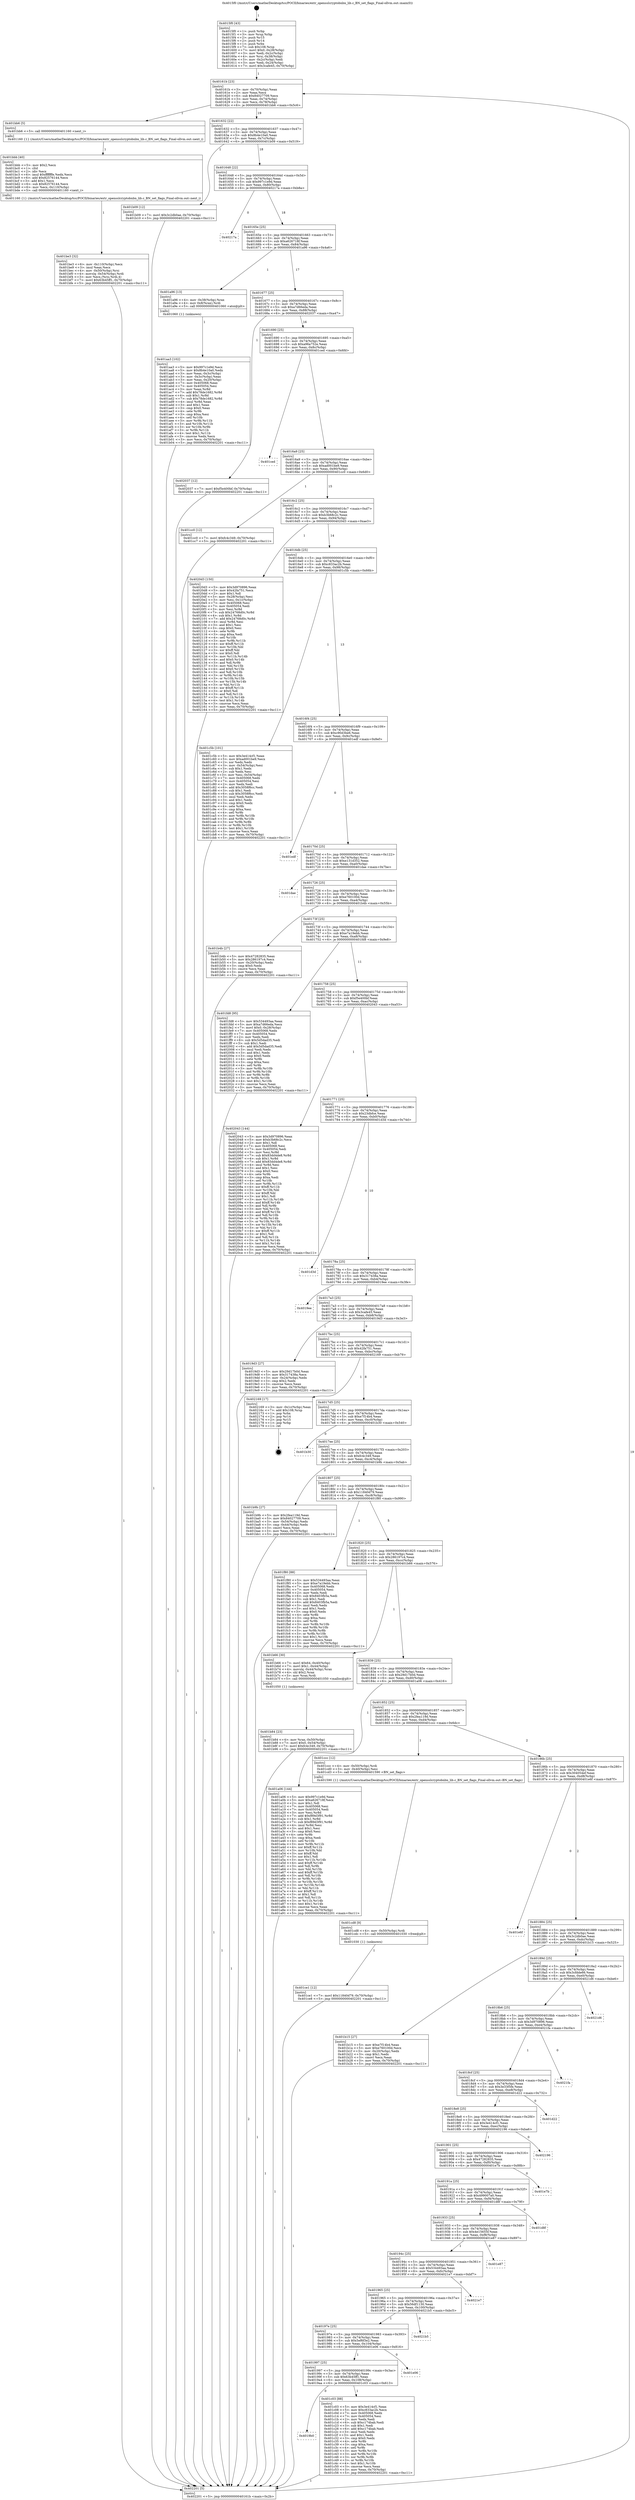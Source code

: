 digraph "0x4015f0" {
  label = "0x4015f0 (/mnt/c/Users/mathe/Desktop/tcc/POCII/binaries/extr_opensslcryptobnbn_lib.c_BN_set_flags_Final-ollvm.out::main(0))"
  labelloc = "t"
  node[shape=record]

  Entry [label="",width=0.3,height=0.3,shape=circle,fillcolor=black,style=filled]
  "0x40161b" [label="{
     0x40161b [23]\l
     | [instrs]\l
     &nbsp;&nbsp;0x40161b \<+3\>: mov -0x70(%rbp),%eax\l
     &nbsp;&nbsp;0x40161e \<+2\>: mov %eax,%ecx\l
     &nbsp;&nbsp;0x401620 \<+6\>: sub $0x84027709,%ecx\l
     &nbsp;&nbsp;0x401626 \<+3\>: mov %eax,-0x74(%rbp)\l
     &nbsp;&nbsp;0x401629 \<+3\>: mov %ecx,-0x78(%rbp)\l
     &nbsp;&nbsp;0x40162c \<+6\>: je 0000000000401bb6 \<main+0x5c6\>\l
  }"]
  "0x401bb6" [label="{
     0x401bb6 [5]\l
     | [instrs]\l
     &nbsp;&nbsp;0x401bb6 \<+5\>: call 0000000000401160 \<next_i\>\l
     | [calls]\l
     &nbsp;&nbsp;0x401160 \{1\} (/mnt/c/Users/mathe/Desktop/tcc/POCII/binaries/extr_opensslcryptobnbn_lib.c_BN_set_flags_Final-ollvm.out::next_i)\l
  }"]
  "0x401632" [label="{
     0x401632 [22]\l
     | [instrs]\l
     &nbsp;&nbsp;0x401632 \<+5\>: jmp 0000000000401637 \<main+0x47\>\l
     &nbsp;&nbsp;0x401637 \<+3\>: mov -0x74(%rbp),%eax\l
     &nbsp;&nbsp;0x40163a \<+5\>: sub $0x8b4e10a0,%eax\l
     &nbsp;&nbsp;0x40163f \<+3\>: mov %eax,-0x7c(%rbp)\l
     &nbsp;&nbsp;0x401642 \<+6\>: je 0000000000401b09 \<main+0x519\>\l
  }"]
  Exit [label="",width=0.3,height=0.3,shape=circle,fillcolor=black,style=filled,peripheries=2]
  "0x401b09" [label="{
     0x401b09 [12]\l
     | [instrs]\l
     &nbsp;&nbsp;0x401b09 \<+7\>: movl $0x3c2db0ae,-0x70(%rbp)\l
     &nbsp;&nbsp;0x401b10 \<+5\>: jmp 0000000000402201 \<main+0xc11\>\l
  }"]
  "0x401648" [label="{
     0x401648 [22]\l
     | [instrs]\l
     &nbsp;&nbsp;0x401648 \<+5\>: jmp 000000000040164d \<main+0x5d\>\l
     &nbsp;&nbsp;0x40164d \<+3\>: mov -0x74(%rbp),%eax\l
     &nbsp;&nbsp;0x401650 \<+5\>: sub $0x997c1e9d,%eax\l
     &nbsp;&nbsp;0x401655 \<+3\>: mov %eax,-0x80(%rbp)\l
     &nbsp;&nbsp;0x401658 \<+6\>: je 000000000040217a \<main+0xb8a\>\l
  }"]
  "0x401ce1" [label="{
     0x401ce1 [12]\l
     | [instrs]\l
     &nbsp;&nbsp;0x401ce1 \<+7\>: movl $0x11840d79,-0x70(%rbp)\l
     &nbsp;&nbsp;0x401ce8 \<+5\>: jmp 0000000000402201 \<main+0xc11\>\l
  }"]
  "0x40217a" [label="{
     0x40217a\l
  }", style=dashed]
  "0x40165e" [label="{
     0x40165e [25]\l
     | [instrs]\l
     &nbsp;&nbsp;0x40165e \<+5\>: jmp 0000000000401663 \<main+0x73\>\l
     &nbsp;&nbsp;0x401663 \<+3\>: mov -0x74(%rbp),%eax\l
     &nbsp;&nbsp;0x401666 \<+5\>: sub $0xa626718f,%eax\l
     &nbsp;&nbsp;0x40166b \<+6\>: mov %eax,-0x84(%rbp)\l
     &nbsp;&nbsp;0x401671 \<+6\>: je 0000000000401a96 \<main+0x4a6\>\l
  }"]
  "0x401cd8" [label="{
     0x401cd8 [9]\l
     | [instrs]\l
     &nbsp;&nbsp;0x401cd8 \<+4\>: mov -0x50(%rbp),%rdi\l
     &nbsp;&nbsp;0x401cdc \<+5\>: call 0000000000401030 \<free@plt\>\l
     | [calls]\l
     &nbsp;&nbsp;0x401030 \{1\} (unknown)\l
  }"]
  "0x401a96" [label="{
     0x401a96 [13]\l
     | [instrs]\l
     &nbsp;&nbsp;0x401a96 \<+4\>: mov -0x38(%rbp),%rax\l
     &nbsp;&nbsp;0x401a9a \<+4\>: mov 0x8(%rax),%rdi\l
     &nbsp;&nbsp;0x401a9e \<+5\>: call 0000000000401060 \<atoi@plt\>\l
     | [calls]\l
     &nbsp;&nbsp;0x401060 \{1\} (unknown)\l
  }"]
  "0x401677" [label="{
     0x401677 [25]\l
     | [instrs]\l
     &nbsp;&nbsp;0x401677 \<+5\>: jmp 000000000040167c \<main+0x8c\>\l
     &nbsp;&nbsp;0x40167c \<+3\>: mov -0x74(%rbp),%eax\l
     &nbsp;&nbsp;0x40167f \<+5\>: sub $0xa7d66eda,%eax\l
     &nbsp;&nbsp;0x401684 \<+6\>: mov %eax,-0x88(%rbp)\l
     &nbsp;&nbsp;0x40168a \<+6\>: je 0000000000402037 \<main+0xa47\>\l
  }"]
  "0x4019b0" [label="{
     0x4019b0\l
  }", style=dashed]
  "0x402037" [label="{
     0x402037 [12]\l
     | [instrs]\l
     &nbsp;&nbsp;0x402037 \<+7\>: movl $0xf5e400bf,-0x70(%rbp)\l
     &nbsp;&nbsp;0x40203e \<+5\>: jmp 0000000000402201 \<main+0xc11\>\l
  }"]
  "0x401690" [label="{
     0x401690 [25]\l
     | [instrs]\l
     &nbsp;&nbsp;0x401690 \<+5\>: jmp 0000000000401695 \<main+0xa5\>\l
     &nbsp;&nbsp;0x401695 \<+3\>: mov -0x74(%rbp),%eax\l
     &nbsp;&nbsp;0x401698 \<+5\>: sub $0xa96a752e,%eax\l
     &nbsp;&nbsp;0x40169d \<+6\>: mov %eax,-0x8c(%rbp)\l
     &nbsp;&nbsp;0x4016a3 \<+6\>: je 0000000000401ced \<main+0x6fd\>\l
  }"]
  "0x401c03" [label="{
     0x401c03 [88]\l
     | [instrs]\l
     &nbsp;&nbsp;0x401c03 \<+5\>: mov $0x3e414cf1,%eax\l
     &nbsp;&nbsp;0x401c08 \<+5\>: mov $0xc833ac2b,%ecx\l
     &nbsp;&nbsp;0x401c0d \<+7\>: mov 0x405068,%edx\l
     &nbsp;&nbsp;0x401c14 \<+7\>: mov 0x405054,%esi\l
     &nbsp;&nbsp;0x401c1b \<+2\>: mov %edx,%edi\l
     &nbsp;&nbsp;0x401c1d \<+6\>: sub $0xc174bab,%edi\l
     &nbsp;&nbsp;0x401c23 \<+3\>: sub $0x1,%edi\l
     &nbsp;&nbsp;0x401c26 \<+6\>: add $0xc174bab,%edi\l
     &nbsp;&nbsp;0x401c2c \<+3\>: imul %edi,%edx\l
     &nbsp;&nbsp;0x401c2f \<+3\>: and $0x1,%edx\l
     &nbsp;&nbsp;0x401c32 \<+3\>: cmp $0x0,%edx\l
     &nbsp;&nbsp;0x401c35 \<+4\>: sete %r8b\l
     &nbsp;&nbsp;0x401c39 \<+3\>: cmp $0xa,%esi\l
     &nbsp;&nbsp;0x401c3c \<+4\>: setl %r9b\l
     &nbsp;&nbsp;0x401c40 \<+3\>: mov %r8b,%r10b\l
     &nbsp;&nbsp;0x401c43 \<+3\>: and %r9b,%r10b\l
     &nbsp;&nbsp;0x401c46 \<+3\>: xor %r9b,%r8b\l
     &nbsp;&nbsp;0x401c49 \<+3\>: or %r8b,%r10b\l
     &nbsp;&nbsp;0x401c4c \<+4\>: test $0x1,%r10b\l
     &nbsp;&nbsp;0x401c50 \<+3\>: cmovne %ecx,%eax\l
     &nbsp;&nbsp;0x401c53 \<+3\>: mov %eax,-0x70(%rbp)\l
     &nbsp;&nbsp;0x401c56 \<+5\>: jmp 0000000000402201 \<main+0xc11\>\l
  }"]
  "0x401ced" [label="{
     0x401ced\l
  }", style=dashed]
  "0x4016a9" [label="{
     0x4016a9 [25]\l
     | [instrs]\l
     &nbsp;&nbsp;0x4016a9 \<+5\>: jmp 00000000004016ae \<main+0xbe\>\l
     &nbsp;&nbsp;0x4016ae \<+3\>: mov -0x74(%rbp),%eax\l
     &nbsp;&nbsp;0x4016b1 \<+5\>: sub $0xad001be9,%eax\l
     &nbsp;&nbsp;0x4016b6 \<+6\>: mov %eax,-0x90(%rbp)\l
     &nbsp;&nbsp;0x4016bc \<+6\>: je 0000000000401cc0 \<main+0x6d0\>\l
  }"]
  "0x401997" [label="{
     0x401997 [25]\l
     | [instrs]\l
     &nbsp;&nbsp;0x401997 \<+5\>: jmp 000000000040199c \<main+0x3ac\>\l
     &nbsp;&nbsp;0x40199c \<+3\>: mov -0x74(%rbp),%eax\l
     &nbsp;&nbsp;0x40199f \<+5\>: sub $0x63b45ff1,%eax\l
     &nbsp;&nbsp;0x4019a4 \<+6\>: mov %eax,-0x108(%rbp)\l
     &nbsp;&nbsp;0x4019aa \<+6\>: je 0000000000401c03 \<main+0x613\>\l
  }"]
  "0x401cc0" [label="{
     0x401cc0 [12]\l
     | [instrs]\l
     &nbsp;&nbsp;0x401cc0 \<+7\>: movl $0xfc4c349,-0x70(%rbp)\l
     &nbsp;&nbsp;0x401cc7 \<+5\>: jmp 0000000000402201 \<main+0xc11\>\l
  }"]
  "0x4016c2" [label="{
     0x4016c2 [25]\l
     | [instrs]\l
     &nbsp;&nbsp;0x4016c2 \<+5\>: jmp 00000000004016c7 \<main+0xd7\>\l
     &nbsp;&nbsp;0x4016c7 \<+3\>: mov -0x74(%rbp),%eax\l
     &nbsp;&nbsp;0x4016ca \<+5\>: sub $0xb3b68c2c,%eax\l
     &nbsp;&nbsp;0x4016cf \<+6\>: mov %eax,-0x94(%rbp)\l
     &nbsp;&nbsp;0x4016d5 \<+6\>: je 00000000004020d3 \<main+0xae3\>\l
  }"]
  "0x401e06" [label="{
     0x401e06\l
  }", style=dashed]
  "0x4020d3" [label="{
     0x4020d3 [150]\l
     | [instrs]\l
     &nbsp;&nbsp;0x4020d3 \<+5\>: mov $0x3d970896,%eax\l
     &nbsp;&nbsp;0x4020d8 \<+5\>: mov $0x42fa751,%ecx\l
     &nbsp;&nbsp;0x4020dd \<+2\>: mov $0x1,%dl\l
     &nbsp;&nbsp;0x4020df \<+3\>: mov -0x28(%rbp),%esi\l
     &nbsp;&nbsp;0x4020e2 \<+3\>: mov %esi,-0x1c(%rbp)\l
     &nbsp;&nbsp;0x4020e5 \<+7\>: mov 0x405068,%esi\l
     &nbsp;&nbsp;0x4020ec \<+7\>: mov 0x405054,%edi\l
     &nbsp;&nbsp;0x4020f3 \<+3\>: mov %esi,%r8d\l
     &nbsp;&nbsp;0x4020f6 \<+7\>: sub $0x24768d0c,%r8d\l
     &nbsp;&nbsp;0x4020fd \<+4\>: sub $0x1,%r8d\l
     &nbsp;&nbsp;0x402101 \<+7\>: add $0x24768d0c,%r8d\l
     &nbsp;&nbsp;0x402108 \<+4\>: imul %r8d,%esi\l
     &nbsp;&nbsp;0x40210c \<+3\>: and $0x1,%esi\l
     &nbsp;&nbsp;0x40210f \<+3\>: cmp $0x0,%esi\l
     &nbsp;&nbsp;0x402112 \<+4\>: sete %r9b\l
     &nbsp;&nbsp;0x402116 \<+3\>: cmp $0xa,%edi\l
     &nbsp;&nbsp;0x402119 \<+4\>: setl %r10b\l
     &nbsp;&nbsp;0x40211d \<+3\>: mov %r9b,%r11b\l
     &nbsp;&nbsp;0x402120 \<+4\>: xor $0xff,%r11b\l
     &nbsp;&nbsp;0x402124 \<+3\>: mov %r10b,%bl\l
     &nbsp;&nbsp;0x402127 \<+3\>: xor $0xff,%bl\l
     &nbsp;&nbsp;0x40212a \<+3\>: xor $0x0,%dl\l
     &nbsp;&nbsp;0x40212d \<+3\>: mov %r11b,%r14b\l
     &nbsp;&nbsp;0x402130 \<+4\>: and $0x0,%r14b\l
     &nbsp;&nbsp;0x402134 \<+3\>: and %dl,%r9b\l
     &nbsp;&nbsp;0x402137 \<+3\>: mov %bl,%r15b\l
     &nbsp;&nbsp;0x40213a \<+4\>: and $0x0,%r15b\l
     &nbsp;&nbsp;0x40213e \<+3\>: and %dl,%r10b\l
     &nbsp;&nbsp;0x402141 \<+3\>: or %r9b,%r14b\l
     &nbsp;&nbsp;0x402144 \<+3\>: or %r10b,%r15b\l
     &nbsp;&nbsp;0x402147 \<+3\>: xor %r15b,%r14b\l
     &nbsp;&nbsp;0x40214a \<+3\>: or %bl,%r11b\l
     &nbsp;&nbsp;0x40214d \<+4\>: xor $0xff,%r11b\l
     &nbsp;&nbsp;0x402151 \<+3\>: or $0x0,%dl\l
     &nbsp;&nbsp;0x402154 \<+3\>: and %dl,%r11b\l
     &nbsp;&nbsp;0x402157 \<+3\>: or %r11b,%r14b\l
     &nbsp;&nbsp;0x40215a \<+4\>: test $0x1,%r14b\l
     &nbsp;&nbsp;0x40215e \<+3\>: cmovne %ecx,%eax\l
     &nbsp;&nbsp;0x402161 \<+3\>: mov %eax,-0x70(%rbp)\l
     &nbsp;&nbsp;0x402164 \<+5\>: jmp 0000000000402201 \<main+0xc11\>\l
  }"]
  "0x4016db" [label="{
     0x4016db [25]\l
     | [instrs]\l
     &nbsp;&nbsp;0x4016db \<+5\>: jmp 00000000004016e0 \<main+0xf0\>\l
     &nbsp;&nbsp;0x4016e0 \<+3\>: mov -0x74(%rbp),%eax\l
     &nbsp;&nbsp;0x4016e3 \<+5\>: sub $0xc833ac2b,%eax\l
     &nbsp;&nbsp;0x4016e8 \<+6\>: mov %eax,-0x98(%rbp)\l
     &nbsp;&nbsp;0x4016ee \<+6\>: je 0000000000401c5b \<main+0x66b\>\l
  }"]
  "0x40197e" [label="{
     0x40197e [25]\l
     | [instrs]\l
     &nbsp;&nbsp;0x40197e \<+5\>: jmp 0000000000401983 \<main+0x393\>\l
     &nbsp;&nbsp;0x401983 \<+3\>: mov -0x74(%rbp),%eax\l
     &nbsp;&nbsp;0x401986 \<+5\>: sub $0x5ef6f3e2,%eax\l
     &nbsp;&nbsp;0x40198b \<+6\>: mov %eax,-0x104(%rbp)\l
     &nbsp;&nbsp;0x401991 \<+6\>: je 0000000000401e06 \<main+0x816\>\l
  }"]
  "0x401c5b" [label="{
     0x401c5b [101]\l
     | [instrs]\l
     &nbsp;&nbsp;0x401c5b \<+5\>: mov $0x3e414cf1,%eax\l
     &nbsp;&nbsp;0x401c60 \<+5\>: mov $0xad001be9,%ecx\l
     &nbsp;&nbsp;0x401c65 \<+2\>: xor %edx,%edx\l
     &nbsp;&nbsp;0x401c67 \<+3\>: mov -0x54(%rbp),%esi\l
     &nbsp;&nbsp;0x401c6a \<+3\>: sub $0x1,%edx\l
     &nbsp;&nbsp;0x401c6d \<+2\>: sub %edx,%esi\l
     &nbsp;&nbsp;0x401c6f \<+3\>: mov %esi,-0x54(%rbp)\l
     &nbsp;&nbsp;0x401c72 \<+7\>: mov 0x405068,%edx\l
     &nbsp;&nbsp;0x401c79 \<+7\>: mov 0x405054,%esi\l
     &nbsp;&nbsp;0x401c80 \<+2\>: mov %edx,%edi\l
     &nbsp;&nbsp;0x401c82 \<+6\>: add $0x3058f6cc,%edi\l
     &nbsp;&nbsp;0x401c88 \<+3\>: sub $0x1,%edi\l
     &nbsp;&nbsp;0x401c8b \<+6\>: sub $0x3058f6cc,%edi\l
     &nbsp;&nbsp;0x401c91 \<+3\>: imul %edi,%edx\l
     &nbsp;&nbsp;0x401c94 \<+3\>: and $0x1,%edx\l
     &nbsp;&nbsp;0x401c97 \<+3\>: cmp $0x0,%edx\l
     &nbsp;&nbsp;0x401c9a \<+4\>: sete %r8b\l
     &nbsp;&nbsp;0x401c9e \<+3\>: cmp $0xa,%esi\l
     &nbsp;&nbsp;0x401ca1 \<+4\>: setl %r9b\l
     &nbsp;&nbsp;0x401ca5 \<+3\>: mov %r8b,%r10b\l
     &nbsp;&nbsp;0x401ca8 \<+3\>: and %r9b,%r10b\l
     &nbsp;&nbsp;0x401cab \<+3\>: xor %r9b,%r8b\l
     &nbsp;&nbsp;0x401cae \<+3\>: or %r8b,%r10b\l
     &nbsp;&nbsp;0x401cb1 \<+4\>: test $0x1,%r10b\l
     &nbsp;&nbsp;0x401cb5 \<+3\>: cmovne %ecx,%eax\l
     &nbsp;&nbsp;0x401cb8 \<+3\>: mov %eax,-0x70(%rbp)\l
     &nbsp;&nbsp;0x401cbb \<+5\>: jmp 0000000000402201 \<main+0xc11\>\l
  }"]
  "0x4016f4" [label="{
     0x4016f4 [25]\l
     | [instrs]\l
     &nbsp;&nbsp;0x4016f4 \<+5\>: jmp 00000000004016f9 \<main+0x109\>\l
     &nbsp;&nbsp;0x4016f9 \<+3\>: mov -0x74(%rbp),%eax\l
     &nbsp;&nbsp;0x4016fc \<+5\>: sub $0xc90d3be6,%eax\l
     &nbsp;&nbsp;0x401701 \<+6\>: mov %eax,-0x9c(%rbp)\l
     &nbsp;&nbsp;0x401707 \<+6\>: je 0000000000401edf \<main+0x8ef\>\l
  }"]
  "0x4021b5" [label="{
     0x4021b5\l
  }", style=dashed]
  "0x401edf" [label="{
     0x401edf\l
  }", style=dashed]
  "0x40170d" [label="{
     0x40170d [25]\l
     | [instrs]\l
     &nbsp;&nbsp;0x40170d \<+5\>: jmp 0000000000401712 \<main+0x122\>\l
     &nbsp;&nbsp;0x401712 \<+3\>: mov -0x74(%rbp),%eax\l
     &nbsp;&nbsp;0x401715 \<+5\>: sub $0xe131d352,%eax\l
     &nbsp;&nbsp;0x40171a \<+6\>: mov %eax,-0xa0(%rbp)\l
     &nbsp;&nbsp;0x401720 \<+6\>: je 0000000000401dae \<main+0x7be\>\l
  }"]
  "0x401965" [label="{
     0x401965 [25]\l
     | [instrs]\l
     &nbsp;&nbsp;0x401965 \<+5\>: jmp 000000000040196a \<main+0x37a\>\l
     &nbsp;&nbsp;0x40196a \<+3\>: mov -0x74(%rbp),%eax\l
     &nbsp;&nbsp;0x40196d \<+5\>: sub $0x56df1130,%eax\l
     &nbsp;&nbsp;0x401972 \<+6\>: mov %eax,-0x100(%rbp)\l
     &nbsp;&nbsp;0x401978 \<+6\>: je 00000000004021b5 \<main+0xbc5\>\l
  }"]
  "0x401dae" [label="{
     0x401dae\l
  }", style=dashed]
  "0x401726" [label="{
     0x401726 [25]\l
     | [instrs]\l
     &nbsp;&nbsp;0x401726 \<+5\>: jmp 000000000040172b \<main+0x13b\>\l
     &nbsp;&nbsp;0x40172b \<+3\>: mov -0x74(%rbp),%eax\l
     &nbsp;&nbsp;0x40172e \<+5\>: sub $0xe760100d,%eax\l
     &nbsp;&nbsp;0x401733 \<+6\>: mov %eax,-0xa4(%rbp)\l
     &nbsp;&nbsp;0x401739 \<+6\>: je 0000000000401b4b \<main+0x55b\>\l
  }"]
  "0x4021e7" [label="{
     0x4021e7\l
  }", style=dashed]
  "0x401b4b" [label="{
     0x401b4b [27]\l
     | [instrs]\l
     &nbsp;&nbsp;0x401b4b \<+5\>: mov $0x47282835,%eax\l
     &nbsp;&nbsp;0x401b50 \<+5\>: mov $0x286197c4,%ecx\l
     &nbsp;&nbsp;0x401b55 \<+3\>: mov -0x20(%rbp),%edx\l
     &nbsp;&nbsp;0x401b58 \<+3\>: cmp $0x0,%edx\l
     &nbsp;&nbsp;0x401b5b \<+3\>: cmove %ecx,%eax\l
     &nbsp;&nbsp;0x401b5e \<+3\>: mov %eax,-0x70(%rbp)\l
     &nbsp;&nbsp;0x401b61 \<+5\>: jmp 0000000000402201 \<main+0xc11\>\l
  }"]
  "0x40173f" [label="{
     0x40173f [25]\l
     | [instrs]\l
     &nbsp;&nbsp;0x40173f \<+5\>: jmp 0000000000401744 \<main+0x154\>\l
     &nbsp;&nbsp;0x401744 \<+3\>: mov -0x74(%rbp),%eax\l
     &nbsp;&nbsp;0x401747 \<+5\>: sub $0xe7a19ebb,%eax\l
     &nbsp;&nbsp;0x40174c \<+6\>: mov %eax,-0xa8(%rbp)\l
     &nbsp;&nbsp;0x401752 \<+6\>: je 0000000000401fd8 \<main+0x9e8\>\l
  }"]
  "0x40194c" [label="{
     0x40194c [25]\l
     | [instrs]\l
     &nbsp;&nbsp;0x40194c \<+5\>: jmp 0000000000401951 \<main+0x361\>\l
     &nbsp;&nbsp;0x401951 \<+3\>: mov -0x74(%rbp),%eax\l
     &nbsp;&nbsp;0x401954 \<+5\>: sub $0x534493aa,%eax\l
     &nbsp;&nbsp;0x401959 \<+6\>: mov %eax,-0xfc(%rbp)\l
     &nbsp;&nbsp;0x40195f \<+6\>: je 00000000004021e7 \<main+0xbf7\>\l
  }"]
  "0x401fd8" [label="{
     0x401fd8 [95]\l
     | [instrs]\l
     &nbsp;&nbsp;0x401fd8 \<+5\>: mov $0x534493aa,%eax\l
     &nbsp;&nbsp;0x401fdd \<+5\>: mov $0xa7d66eda,%ecx\l
     &nbsp;&nbsp;0x401fe2 \<+7\>: movl $0x0,-0x28(%rbp)\l
     &nbsp;&nbsp;0x401fe9 \<+7\>: mov 0x405068,%edx\l
     &nbsp;&nbsp;0x401ff0 \<+7\>: mov 0x405054,%esi\l
     &nbsp;&nbsp;0x401ff7 \<+2\>: mov %edx,%edi\l
     &nbsp;&nbsp;0x401ff9 \<+6\>: sub $0x5d5dad35,%edi\l
     &nbsp;&nbsp;0x401fff \<+3\>: sub $0x1,%edi\l
     &nbsp;&nbsp;0x402002 \<+6\>: add $0x5d5dad35,%edi\l
     &nbsp;&nbsp;0x402008 \<+3\>: imul %edi,%edx\l
     &nbsp;&nbsp;0x40200b \<+3\>: and $0x1,%edx\l
     &nbsp;&nbsp;0x40200e \<+3\>: cmp $0x0,%edx\l
     &nbsp;&nbsp;0x402011 \<+4\>: sete %r8b\l
     &nbsp;&nbsp;0x402015 \<+3\>: cmp $0xa,%esi\l
     &nbsp;&nbsp;0x402018 \<+4\>: setl %r9b\l
     &nbsp;&nbsp;0x40201c \<+3\>: mov %r8b,%r10b\l
     &nbsp;&nbsp;0x40201f \<+3\>: and %r9b,%r10b\l
     &nbsp;&nbsp;0x402022 \<+3\>: xor %r9b,%r8b\l
     &nbsp;&nbsp;0x402025 \<+3\>: or %r8b,%r10b\l
     &nbsp;&nbsp;0x402028 \<+4\>: test $0x1,%r10b\l
     &nbsp;&nbsp;0x40202c \<+3\>: cmovne %ecx,%eax\l
     &nbsp;&nbsp;0x40202f \<+3\>: mov %eax,-0x70(%rbp)\l
     &nbsp;&nbsp;0x402032 \<+5\>: jmp 0000000000402201 \<main+0xc11\>\l
  }"]
  "0x401758" [label="{
     0x401758 [25]\l
     | [instrs]\l
     &nbsp;&nbsp;0x401758 \<+5\>: jmp 000000000040175d \<main+0x16d\>\l
     &nbsp;&nbsp;0x40175d \<+3\>: mov -0x74(%rbp),%eax\l
     &nbsp;&nbsp;0x401760 \<+5\>: sub $0xf5e400bf,%eax\l
     &nbsp;&nbsp;0x401765 \<+6\>: mov %eax,-0xac(%rbp)\l
     &nbsp;&nbsp;0x40176b \<+6\>: je 0000000000402043 \<main+0xa53\>\l
  }"]
  "0x401e87" [label="{
     0x401e87\l
  }", style=dashed]
  "0x402043" [label="{
     0x402043 [144]\l
     | [instrs]\l
     &nbsp;&nbsp;0x402043 \<+5\>: mov $0x3d970896,%eax\l
     &nbsp;&nbsp;0x402048 \<+5\>: mov $0xb3b68c2c,%ecx\l
     &nbsp;&nbsp;0x40204d \<+2\>: mov $0x1,%dl\l
     &nbsp;&nbsp;0x40204f \<+7\>: mov 0x405068,%esi\l
     &nbsp;&nbsp;0x402056 \<+7\>: mov 0x405054,%edi\l
     &nbsp;&nbsp;0x40205d \<+3\>: mov %esi,%r8d\l
     &nbsp;&nbsp;0x402060 \<+7\>: sub $0x83dd4de8,%r8d\l
     &nbsp;&nbsp;0x402067 \<+4\>: sub $0x1,%r8d\l
     &nbsp;&nbsp;0x40206b \<+7\>: add $0x83dd4de8,%r8d\l
     &nbsp;&nbsp;0x402072 \<+4\>: imul %r8d,%esi\l
     &nbsp;&nbsp;0x402076 \<+3\>: and $0x1,%esi\l
     &nbsp;&nbsp;0x402079 \<+3\>: cmp $0x0,%esi\l
     &nbsp;&nbsp;0x40207c \<+4\>: sete %r9b\l
     &nbsp;&nbsp;0x402080 \<+3\>: cmp $0xa,%edi\l
     &nbsp;&nbsp;0x402083 \<+4\>: setl %r10b\l
     &nbsp;&nbsp;0x402087 \<+3\>: mov %r9b,%r11b\l
     &nbsp;&nbsp;0x40208a \<+4\>: xor $0xff,%r11b\l
     &nbsp;&nbsp;0x40208e \<+3\>: mov %r10b,%bl\l
     &nbsp;&nbsp;0x402091 \<+3\>: xor $0xff,%bl\l
     &nbsp;&nbsp;0x402094 \<+3\>: xor $0x1,%dl\l
     &nbsp;&nbsp;0x402097 \<+3\>: mov %r11b,%r14b\l
     &nbsp;&nbsp;0x40209a \<+4\>: and $0xff,%r14b\l
     &nbsp;&nbsp;0x40209e \<+3\>: and %dl,%r9b\l
     &nbsp;&nbsp;0x4020a1 \<+3\>: mov %bl,%r15b\l
     &nbsp;&nbsp;0x4020a4 \<+4\>: and $0xff,%r15b\l
     &nbsp;&nbsp;0x4020a8 \<+3\>: and %dl,%r10b\l
     &nbsp;&nbsp;0x4020ab \<+3\>: or %r9b,%r14b\l
     &nbsp;&nbsp;0x4020ae \<+3\>: or %r10b,%r15b\l
     &nbsp;&nbsp;0x4020b1 \<+3\>: xor %r15b,%r14b\l
     &nbsp;&nbsp;0x4020b4 \<+3\>: or %bl,%r11b\l
     &nbsp;&nbsp;0x4020b7 \<+4\>: xor $0xff,%r11b\l
     &nbsp;&nbsp;0x4020bb \<+3\>: or $0x1,%dl\l
     &nbsp;&nbsp;0x4020be \<+3\>: and %dl,%r11b\l
     &nbsp;&nbsp;0x4020c1 \<+3\>: or %r11b,%r14b\l
     &nbsp;&nbsp;0x4020c4 \<+4\>: test $0x1,%r14b\l
     &nbsp;&nbsp;0x4020c8 \<+3\>: cmovne %ecx,%eax\l
     &nbsp;&nbsp;0x4020cb \<+3\>: mov %eax,-0x70(%rbp)\l
     &nbsp;&nbsp;0x4020ce \<+5\>: jmp 0000000000402201 \<main+0xc11\>\l
  }"]
  "0x401771" [label="{
     0x401771 [25]\l
     | [instrs]\l
     &nbsp;&nbsp;0x401771 \<+5\>: jmp 0000000000401776 \<main+0x186\>\l
     &nbsp;&nbsp;0x401776 \<+3\>: mov -0x74(%rbp),%eax\l
     &nbsp;&nbsp;0x401779 \<+5\>: sub $0x23dbfce,%eax\l
     &nbsp;&nbsp;0x40177e \<+6\>: mov %eax,-0xb0(%rbp)\l
     &nbsp;&nbsp;0x401784 \<+6\>: je 0000000000401d3d \<main+0x74d\>\l
  }"]
  "0x401933" [label="{
     0x401933 [25]\l
     | [instrs]\l
     &nbsp;&nbsp;0x401933 \<+5\>: jmp 0000000000401938 \<main+0x348\>\l
     &nbsp;&nbsp;0x401938 \<+3\>: mov -0x74(%rbp),%eax\l
     &nbsp;&nbsp;0x40193b \<+5\>: sub $0x4e15655f,%eax\l
     &nbsp;&nbsp;0x401940 \<+6\>: mov %eax,-0xf8(%rbp)\l
     &nbsp;&nbsp;0x401946 \<+6\>: je 0000000000401e87 \<main+0x897\>\l
  }"]
  "0x401d3d" [label="{
     0x401d3d\l
  }", style=dashed]
  "0x40178a" [label="{
     0x40178a [25]\l
     | [instrs]\l
     &nbsp;&nbsp;0x40178a \<+5\>: jmp 000000000040178f \<main+0x19f\>\l
     &nbsp;&nbsp;0x40178f \<+3\>: mov -0x74(%rbp),%eax\l
     &nbsp;&nbsp;0x401792 \<+5\>: sub $0x317438a,%eax\l
     &nbsp;&nbsp;0x401797 \<+6\>: mov %eax,-0xb4(%rbp)\l
     &nbsp;&nbsp;0x40179d \<+6\>: je 00000000004019ee \<main+0x3fe\>\l
  }"]
  "0x401d8f" [label="{
     0x401d8f\l
  }", style=dashed]
  "0x4019ee" [label="{
     0x4019ee\l
  }", style=dashed]
  "0x4017a3" [label="{
     0x4017a3 [25]\l
     | [instrs]\l
     &nbsp;&nbsp;0x4017a3 \<+5\>: jmp 00000000004017a8 \<main+0x1b8\>\l
     &nbsp;&nbsp;0x4017a8 \<+3\>: mov -0x74(%rbp),%eax\l
     &nbsp;&nbsp;0x4017ab \<+5\>: sub $0x3cafe45,%eax\l
     &nbsp;&nbsp;0x4017b0 \<+6\>: mov %eax,-0xb8(%rbp)\l
     &nbsp;&nbsp;0x4017b6 \<+6\>: je 00000000004019d3 \<main+0x3e3\>\l
  }"]
  "0x40191a" [label="{
     0x40191a [25]\l
     | [instrs]\l
     &nbsp;&nbsp;0x40191a \<+5\>: jmp 000000000040191f \<main+0x32f\>\l
     &nbsp;&nbsp;0x40191f \<+3\>: mov -0x74(%rbp),%eax\l
     &nbsp;&nbsp;0x401922 \<+5\>: sub $0x499007a0,%eax\l
     &nbsp;&nbsp;0x401927 \<+6\>: mov %eax,-0xf4(%rbp)\l
     &nbsp;&nbsp;0x40192d \<+6\>: je 0000000000401d8f \<main+0x79f\>\l
  }"]
  "0x4019d3" [label="{
     0x4019d3 [27]\l
     | [instrs]\l
     &nbsp;&nbsp;0x4019d3 \<+5\>: mov $0x29d17b0d,%eax\l
     &nbsp;&nbsp;0x4019d8 \<+5\>: mov $0x317438a,%ecx\l
     &nbsp;&nbsp;0x4019dd \<+3\>: mov -0x24(%rbp),%edx\l
     &nbsp;&nbsp;0x4019e0 \<+3\>: cmp $0x2,%edx\l
     &nbsp;&nbsp;0x4019e3 \<+3\>: cmovne %ecx,%eax\l
     &nbsp;&nbsp;0x4019e6 \<+3\>: mov %eax,-0x70(%rbp)\l
     &nbsp;&nbsp;0x4019e9 \<+5\>: jmp 0000000000402201 \<main+0xc11\>\l
  }"]
  "0x4017bc" [label="{
     0x4017bc [25]\l
     | [instrs]\l
     &nbsp;&nbsp;0x4017bc \<+5\>: jmp 00000000004017c1 \<main+0x1d1\>\l
     &nbsp;&nbsp;0x4017c1 \<+3\>: mov -0x74(%rbp),%eax\l
     &nbsp;&nbsp;0x4017c4 \<+5\>: sub $0x42fa751,%eax\l
     &nbsp;&nbsp;0x4017c9 \<+6\>: mov %eax,-0xbc(%rbp)\l
     &nbsp;&nbsp;0x4017cf \<+6\>: je 0000000000402169 \<main+0xb79\>\l
  }"]
  "0x402201" [label="{
     0x402201 [5]\l
     | [instrs]\l
     &nbsp;&nbsp;0x402201 \<+5\>: jmp 000000000040161b \<main+0x2b\>\l
  }"]
  "0x4015f0" [label="{
     0x4015f0 [43]\l
     | [instrs]\l
     &nbsp;&nbsp;0x4015f0 \<+1\>: push %rbp\l
     &nbsp;&nbsp;0x4015f1 \<+3\>: mov %rsp,%rbp\l
     &nbsp;&nbsp;0x4015f4 \<+2\>: push %r15\l
     &nbsp;&nbsp;0x4015f6 \<+2\>: push %r14\l
     &nbsp;&nbsp;0x4015f8 \<+1\>: push %rbx\l
     &nbsp;&nbsp;0x4015f9 \<+7\>: sub $0x108,%rsp\l
     &nbsp;&nbsp;0x401600 \<+7\>: movl $0x0,-0x28(%rbp)\l
     &nbsp;&nbsp;0x401607 \<+3\>: mov %edi,-0x2c(%rbp)\l
     &nbsp;&nbsp;0x40160a \<+4\>: mov %rsi,-0x38(%rbp)\l
     &nbsp;&nbsp;0x40160e \<+3\>: mov -0x2c(%rbp),%edi\l
     &nbsp;&nbsp;0x401611 \<+3\>: mov %edi,-0x24(%rbp)\l
     &nbsp;&nbsp;0x401614 \<+7\>: movl $0x3cafe45,-0x70(%rbp)\l
  }"]
  "0x401e7b" [label="{
     0x401e7b\l
  }", style=dashed]
  "0x402169" [label="{
     0x402169 [17]\l
     | [instrs]\l
     &nbsp;&nbsp;0x402169 \<+3\>: mov -0x1c(%rbp),%eax\l
     &nbsp;&nbsp;0x40216c \<+7\>: add $0x108,%rsp\l
     &nbsp;&nbsp;0x402173 \<+1\>: pop %rbx\l
     &nbsp;&nbsp;0x402174 \<+2\>: pop %r14\l
     &nbsp;&nbsp;0x402176 \<+2\>: pop %r15\l
     &nbsp;&nbsp;0x402178 \<+1\>: pop %rbp\l
     &nbsp;&nbsp;0x402179 \<+1\>: ret\l
  }"]
  "0x4017d5" [label="{
     0x4017d5 [25]\l
     | [instrs]\l
     &nbsp;&nbsp;0x4017d5 \<+5\>: jmp 00000000004017da \<main+0x1ea\>\l
     &nbsp;&nbsp;0x4017da \<+3\>: mov -0x74(%rbp),%eax\l
     &nbsp;&nbsp;0x4017dd \<+5\>: sub $0xe7f14b4,%eax\l
     &nbsp;&nbsp;0x4017e2 \<+6\>: mov %eax,-0xc0(%rbp)\l
     &nbsp;&nbsp;0x4017e8 \<+6\>: je 0000000000401b30 \<main+0x540\>\l
  }"]
  "0x401901" [label="{
     0x401901 [25]\l
     | [instrs]\l
     &nbsp;&nbsp;0x401901 \<+5\>: jmp 0000000000401906 \<main+0x316\>\l
     &nbsp;&nbsp;0x401906 \<+3\>: mov -0x74(%rbp),%eax\l
     &nbsp;&nbsp;0x401909 \<+5\>: sub $0x47282835,%eax\l
     &nbsp;&nbsp;0x40190e \<+6\>: mov %eax,-0xf0(%rbp)\l
     &nbsp;&nbsp;0x401914 \<+6\>: je 0000000000401e7b \<main+0x88b\>\l
  }"]
  "0x401b30" [label="{
     0x401b30\l
  }", style=dashed]
  "0x4017ee" [label="{
     0x4017ee [25]\l
     | [instrs]\l
     &nbsp;&nbsp;0x4017ee \<+5\>: jmp 00000000004017f3 \<main+0x203\>\l
     &nbsp;&nbsp;0x4017f3 \<+3\>: mov -0x74(%rbp),%eax\l
     &nbsp;&nbsp;0x4017f6 \<+5\>: sub $0xfc4c349,%eax\l
     &nbsp;&nbsp;0x4017fb \<+6\>: mov %eax,-0xc4(%rbp)\l
     &nbsp;&nbsp;0x401801 \<+6\>: je 0000000000401b9b \<main+0x5ab\>\l
  }"]
  "0x402196" [label="{
     0x402196\l
  }", style=dashed]
  "0x401b9b" [label="{
     0x401b9b [27]\l
     | [instrs]\l
     &nbsp;&nbsp;0x401b9b \<+5\>: mov $0x2fea119d,%eax\l
     &nbsp;&nbsp;0x401ba0 \<+5\>: mov $0x84027709,%ecx\l
     &nbsp;&nbsp;0x401ba5 \<+3\>: mov -0x54(%rbp),%edx\l
     &nbsp;&nbsp;0x401ba8 \<+3\>: cmp -0x44(%rbp),%edx\l
     &nbsp;&nbsp;0x401bab \<+3\>: cmovl %ecx,%eax\l
     &nbsp;&nbsp;0x401bae \<+3\>: mov %eax,-0x70(%rbp)\l
     &nbsp;&nbsp;0x401bb1 \<+5\>: jmp 0000000000402201 \<main+0xc11\>\l
  }"]
  "0x401807" [label="{
     0x401807 [25]\l
     | [instrs]\l
     &nbsp;&nbsp;0x401807 \<+5\>: jmp 000000000040180c \<main+0x21c\>\l
     &nbsp;&nbsp;0x40180c \<+3\>: mov -0x74(%rbp),%eax\l
     &nbsp;&nbsp;0x40180f \<+5\>: sub $0x11840d79,%eax\l
     &nbsp;&nbsp;0x401814 \<+6\>: mov %eax,-0xc8(%rbp)\l
     &nbsp;&nbsp;0x40181a \<+6\>: je 0000000000401f80 \<main+0x990\>\l
  }"]
  "0x4018e8" [label="{
     0x4018e8 [25]\l
     | [instrs]\l
     &nbsp;&nbsp;0x4018e8 \<+5\>: jmp 00000000004018ed \<main+0x2fd\>\l
     &nbsp;&nbsp;0x4018ed \<+3\>: mov -0x74(%rbp),%eax\l
     &nbsp;&nbsp;0x4018f0 \<+5\>: sub $0x3e414cf1,%eax\l
     &nbsp;&nbsp;0x4018f5 \<+6\>: mov %eax,-0xec(%rbp)\l
     &nbsp;&nbsp;0x4018fb \<+6\>: je 0000000000402196 \<main+0xba6\>\l
  }"]
  "0x401f80" [label="{
     0x401f80 [88]\l
     | [instrs]\l
     &nbsp;&nbsp;0x401f80 \<+5\>: mov $0x534493aa,%eax\l
     &nbsp;&nbsp;0x401f85 \<+5\>: mov $0xe7a19ebb,%ecx\l
     &nbsp;&nbsp;0x401f8a \<+7\>: mov 0x405068,%edx\l
     &nbsp;&nbsp;0x401f91 \<+7\>: mov 0x405054,%esi\l
     &nbsp;&nbsp;0x401f98 \<+2\>: mov %edx,%edi\l
     &nbsp;&nbsp;0x401f9a \<+6\>: sub $0x8403fb5a,%edi\l
     &nbsp;&nbsp;0x401fa0 \<+3\>: sub $0x1,%edi\l
     &nbsp;&nbsp;0x401fa3 \<+6\>: add $0x8403fb5a,%edi\l
     &nbsp;&nbsp;0x401fa9 \<+3\>: imul %edi,%edx\l
     &nbsp;&nbsp;0x401fac \<+3\>: and $0x1,%edx\l
     &nbsp;&nbsp;0x401faf \<+3\>: cmp $0x0,%edx\l
     &nbsp;&nbsp;0x401fb2 \<+4\>: sete %r8b\l
     &nbsp;&nbsp;0x401fb6 \<+3\>: cmp $0xa,%esi\l
     &nbsp;&nbsp;0x401fb9 \<+4\>: setl %r9b\l
     &nbsp;&nbsp;0x401fbd \<+3\>: mov %r8b,%r10b\l
     &nbsp;&nbsp;0x401fc0 \<+3\>: and %r9b,%r10b\l
     &nbsp;&nbsp;0x401fc3 \<+3\>: xor %r9b,%r8b\l
     &nbsp;&nbsp;0x401fc6 \<+3\>: or %r8b,%r10b\l
     &nbsp;&nbsp;0x401fc9 \<+4\>: test $0x1,%r10b\l
     &nbsp;&nbsp;0x401fcd \<+3\>: cmovne %ecx,%eax\l
     &nbsp;&nbsp;0x401fd0 \<+3\>: mov %eax,-0x70(%rbp)\l
     &nbsp;&nbsp;0x401fd3 \<+5\>: jmp 0000000000402201 \<main+0xc11\>\l
  }"]
  "0x401820" [label="{
     0x401820 [25]\l
     | [instrs]\l
     &nbsp;&nbsp;0x401820 \<+5\>: jmp 0000000000401825 \<main+0x235\>\l
     &nbsp;&nbsp;0x401825 \<+3\>: mov -0x74(%rbp),%eax\l
     &nbsp;&nbsp;0x401828 \<+5\>: sub $0x286197c4,%eax\l
     &nbsp;&nbsp;0x40182d \<+6\>: mov %eax,-0xcc(%rbp)\l
     &nbsp;&nbsp;0x401833 \<+6\>: je 0000000000401b66 \<main+0x576\>\l
  }"]
  "0x401d22" [label="{
     0x401d22\l
  }", style=dashed]
  "0x401b66" [label="{
     0x401b66 [30]\l
     | [instrs]\l
     &nbsp;&nbsp;0x401b66 \<+7\>: movl $0x64,-0x40(%rbp)\l
     &nbsp;&nbsp;0x401b6d \<+7\>: movl $0x1,-0x44(%rbp)\l
     &nbsp;&nbsp;0x401b74 \<+4\>: movslq -0x44(%rbp),%rax\l
     &nbsp;&nbsp;0x401b78 \<+4\>: shl $0x2,%rax\l
     &nbsp;&nbsp;0x401b7c \<+3\>: mov %rax,%rdi\l
     &nbsp;&nbsp;0x401b7f \<+5\>: call 0000000000401050 \<malloc@plt\>\l
     | [calls]\l
     &nbsp;&nbsp;0x401050 \{1\} (unknown)\l
  }"]
  "0x401839" [label="{
     0x401839 [25]\l
     | [instrs]\l
     &nbsp;&nbsp;0x401839 \<+5\>: jmp 000000000040183e \<main+0x24e\>\l
     &nbsp;&nbsp;0x40183e \<+3\>: mov -0x74(%rbp),%eax\l
     &nbsp;&nbsp;0x401841 \<+5\>: sub $0x29d17b0d,%eax\l
     &nbsp;&nbsp;0x401846 \<+6\>: mov %eax,-0xd0(%rbp)\l
     &nbsp;&nbsp;0x40184c \<+6\>: je 0000000000401a06 \<main+0x416\>\l
  }"]
  "0x4018cf" [label="{
     0x4018cf [25]\l
     | [instrs]\l
     &nbsp;&nbsp;0x4018cf \<+5\>: jmp 00000000004018d4 \<main+0x2e4\>\l
     &nbsp;&nbsp;0x4018d4 \<+3\>: mov -0x74(%rbp),%eax\l
     &nbsp;&nbsp;0x4018d7 \<+5\>: sub $0x3e33f5fe,%eax\l
     &nbsp;&nbsp;0x4018dc \<+6\>: mov %eax,-0xe8(%rbp)\l
     &nbsp;&nbsp;0x4018e2 \<+6\>: je 0000000000401d22 \<main+0x732\>\l
  }"]
  "0x401a06" [label="{
     0x401a06 [144]\l
     | [instrs]\l
     &nbsp;&nbsp;0x401a06 \<+5\>: mov $0x997c1e9d,%eax\l
     &nbsp;&nbsp;0x401a0b \<+5\>: mov $0xa626718f,%ecx\l
     &nbsp;&nbsp;0x401a10 \<+2\>: mov $0x1,%dl\l
     &nbsp;&nbsp;0x401a12 \<+7\>: mov 0x405068,%esi\l
     &nbsp;&nbsp;0x401a19 \<+7\>: mov 0x405054,%edi\l
     &nbsp;&nbsp;0x401a20 \<+3\>: mov %esi,%r8d\l
     &nbsp;&nbsp;0x401a23 \<+7\>: add $0xf89d3f91,%r8d\l
     &nbsp;&nbsp;0x401a2a \<+4\>: sub $0x1,%r8d\l
     &nbsp;&nbsp;0x401a2e \<+7\>: sub $0xf89d3f91,%r8d\l
     &nbsp;&nbsp;0x401a35 \<+4\>: imul %r8d,%esi\l
     &nbsp;&nbsp;0x401a39 \<+3\>: and $0x1,%esi\l
     &nbsp;&nbsp;0x401a3c \<+3\>: cmp $0x0,%esi\l
     &nbsp;&nbsp;0x401a3f \<+4\>: sete %r9b\l
     &nbsp;&nbsp;0x401a43 \<+3\>: cmp $0xa,%edi\l
     &nbsp;&nbsp;0x401a46 \<+4\>: setl %r10b\l
     &nbsp;&nbsp;0x401a4a \<+3\>: mov %r9b,%r11b\l
     &nbsp;&nbsp;0x401a4d \<+4\>: xor $0xff,%r11b\l
     &nbsp;&nbsp;0x401a51 \<+3\>: mov %r10b,%bl\l
     &nbsp;&nbsp;0x401a54 \<+3\>: xor $0xff,%bl\l
     &nbsp;&nbsp;0x401a57 \<+3\>: xor $0x1,%dl\l
     &nbsp;&nbsp;0x401a5a \<+3\>: mov %r11b,%r14b\l
     &nbsp;&nbsp;0x401a5d \<+4\>: and $0xff,%r14b\l
     &nbsp;&nbsp;0x401a61 \<+3\>: and %dl,%r9b\l
     &nbsp;&nbsp;0x401a64 \<+3\>: mov %bl,%r15b\l
     &nbsp;&nbsp;0x401a67 \<+4\>: and $0xff,%r15b\l
     &nbsp;&nbsp;0x401a6b \<+3\>: and %dl,%r10b\l
     &nbsp;&nbsp;0x401a6e \<+3\>: or %r9b,%r14b\l
     &nbsp;&nbsp;0x401a71 \<+3\>: or %r10b,%r15b\l
     &nbsp;&nbsp;0x401a74 \<+3\>: xor %r15b,%r14b\l
     &nbsp;&nbsp;0x401a77 \<+3\>: or %bl,%r11b\l
     &nbsp;&nbsp;0x401a7a \<+4\>: xor $0xff,%r11b\l
     &nbsp;&nbsp;0x401a7e \<+3\>: or $0x1,%dl\l
     &nbsp;&nbsp;0x401a81 \<+3\>: and %dl,%r11b\l
     &nbsp;&nbsp;0x401a84 \<+3\>: or %r11b,%r14b\l
     &nbsp;&nbsp;0x401a87 \<+4\>: test $0x1,%r14b\l
     &nbsp;&nbsp;0x401a8b \<+3\>: cmovne %ecx,%eax\l
     &nbsp;&nbsp;0x401a8e \<+3\>: mov %eax,-0x70(%rbp)\l
     &nbsp;&nbsp;0x401a91 \<+5\>: jmp 0000000000402201 \<main+0xc11\>\l
  }"]
  "0x401852" [label="{
     0x401852 [25]\l
     | [instrs]\l
     &nbsp;&nbsp;0x401852 \<+5\>: jmp 0000000000401857 \<main+0x267\>\l
     &nbsp;&nbsp;0x401857 \<+3\>: mov -0x74(%rbp),%eax\l
     &nbsp;&nbsp;0x40185a \<+5\>: sub $0x2fea119d,%eax\l
     &nbsp;&nbsp;0x40185f \<+6\>: mov %eax,-0xd4(%rbp)\l
     &nbsp;&nbsp;0x401865 \<+6\>: je 0000000000401ccc \<main+0x6dc\>\l
  }"]
  "0x401aa3" [label="{
     0x401aa3 [102]\l
     | [instrs]\l
     &nbsp;&nbsp;0x401aa3 \<+5\>: mov $0x997c1e9d,%ecx\l
     &nbsp;&nbsp;0x401aa8 \<+5\>: mov $0x8b4e10a0,%edx\l
     &nbsp;&nbsp;0x401aad \<+3\>: mov %eax,-0x3c(%rbp)\l
     &nbsp;&nbsp;0x401ab0 \<+3\>: mov -0x3c(%rbp),%eax\l
     &nbsp;&nbsp;0x401ab3 \<+3\>: mov %eax,-0x20(%rbp)\l
     &nbsp;&nbsp;0x401ab6 \<+7\>: mov 0x405068,%eax\l
     &nbsp;&nbsp;0x401abd \<+7\>: mov 0x405054,%esi\l
     &nbsp;&nbsp;0x401ac4 \<+3\>: mov %eax,%r8d\l
     &nbsp;&nbsp;0x401ac7 \<+7\>: add $0x78de1682,%r8d\l
     &nbsp;&nbsp;0x401ace \<+4\>: sub $0x1,%r8d\l
     &nbsp;&nbsp;0x401ad2 \<+7\>: sub $0x78de1682,%r8d\l
     &nbsp;&nbsp;0x401ad9 \<+4\>: imul %r8d,%eax\l
     &nbsp;&nbsp;0x401add \<+3\>: and $0x1,%eax\l
     &nbsp;&nbsp;0x401ae0 \<+3\>: cmp $0x0,%eax\l
     &nbsp;&nbsp;0x401ae3 \<+4\>: sete %r9b\l
     &nbsp;&nbsp;0x401ae7 \<+3\>: cmp $0xa,%esi\l
     &nbsp;&nbsp;0x401aea \<+4\>: setl %r10b\l
     &nbsp;&nbsp;0x401aee \<+3\>: mov %r9b,%r11b\l
     &nbsp;&nbsp;0x401af1 \<+3\>: and %r10b,%r11b\l
     &nbsp;&nbsp;0x401af4 \<+3\>: xor %r10b,%r9b\l
     &nbsp;&nbsp;0x401af7 \<+3\>: or %r9b,%r11b\l
     &nbsp;&nbsp;0x401afa \<+4\>: test $0x1,%r11b\l
     &nbsp;&nbsp;0x401afe \<+3\>: cmovne %edx,%ecx\l
     &nbsp;&nbsp;0x401b01 \<+3\>: mov %ecx,-0x70(%rbp)\l
     &nbsp;&nbsp;0x401b04 \<+5\>: jmp 0000000000402201 \<main+0xc11\>\l
  }"]
  "0x4021fa" [label="{
     0x4021fa\l
  }", style=dashed]
  "0x401ccc" [label="{
     0x401ccc [12]\l
     | [instrs]\l
     &nbsp;&nbsp;0x401ccc \<+4\>: mov -0x50(%rbp),%rdi\l
     &nbsp;&nbsp;0x401cd0 \<+3\>: mov -0x40(%rbp),%esi\l
     &nbsp;&nbsp;0x401cd3 \<+5\>: call 0000000000401590 \<BN_set_flags\>\l
     | [calls]\l
     &nbsp;&nbsp;0x401590 \{1\} (/mnt/c/Users/mathe/Desktop/tcc/POCII/binaries/extr_opensslcryptobnbn_lib.c_BN_set_flags_Final-ollvm.out::BN_set_flags)\l
  }"]
  "0x40186b" [label="{
     0x40186b [25]\l
     | [instrs]\l
     &nbsp;&nbsp;0x40186b \<+5\>: jmp 0000000000401870 \<main+0x280\>\l
     &nbsp;&nbsp;0x401870 \<+3\>: mov -0x74(%rbp),%eax\l
     &nbsp;&nbsp;0x401873 \<+5\>: sub $0x304054ef,%eax\l
     &nbsp;&nbsp;0x401878 \<+6\>: mov %eax,-0xd8(%rbp)\l
     &nbsp;&nbsp;0x40187e \<+6\>: je 0000000000401e6f \<main+0x87f\>\l
  }"]
  "0x4018b6" [label="{
     0x4018b6 [25]\l
     | [instrs]\l
     &nbsp;&nbsp;0x4018b6 \<+5\>: jmp 00000000004018bb \<main+0x2cb\>\l
     &nbsp;&nbsp;0x4018bb \<+3\>: mov -0x74(%rbp),%eax\l
     &nbsp;&nbsp;0x4018be \<+5\>: sub $0x3d970896,%eax\l
     &nbsp;&nbsp;0x4018c3 \<+6\>: mov %eax,-0xe4(%rbp)\l
     &nbsp;&nbsp;0x4018c9 \<+6\>: je 00000000004021fa \<main+0xc0a\>\l
  }"]
  "0x401e6f" [label="{
     0x401e6f\l
  }", style=dashed]
  "0x401884" [label="{
     0x401884 [25]\l
     | [instrs]\l
     &nbsp;&nbsp;0x401884 \<+5\>: jmp 0000000000401889 \<main+0x299\>\l
     &nbsp;&nbsp;0x401889 \<+3\>: mov -0x74(%rbp),%eax\l
     &nbsp;&nbsp;0x40188c \<+5\>: sub $0x3c2db0ae,%eax\l
     &nbsp;&nbsp;0x401891 \<+6\>: mov %eax,-0xdc(%rbp)\l
     &nbsp;&nbsp;0x401897 \<+6\>: je 0000000000401b15 \<main+0x525\>\l
  }"]
  "0x4021d6" [label="{
     0x4021d6\l
  }", style=dashed]
  "0x401b15" [label="{
     0x401b15 [27]\l
     | [instrs]\l
     &nbsp;&nbsp;0x401b15 \<+5\>: mov $0xe7f14b4,%eax\l
     &nbsp;&nbsp;0x401b1a \<+5\>: mov $0xe760100d,%ecx\l
     &nbsp;&nbsp;0x401b1f \<+3\>: mov -0x20(%rbp),%edx\l
     &nbsp;&nbsp;0x401b22 \<+3\>: cmp $0x1,%edx\l
     &nbsp;&nbsp;0x401b25 \<+3\>: cmovl %ecx,%eax\l
     &nbsp;&nbsp;0x401b28 \<+3\>: mov %eax,-0x70(%rbp)\l
     &nbsp;&nbsp;0x401b2b \<+5\>: jmp 0000000000402201 \<main+0xc11\>\l
  }"]
  "0x40189d" [label="{
     0x40189d [25]\l
     | [instrs]\l
     &nbsp;&nbsp;0x40189d \<+5\>: jmp 00000000004018a2 \<main+0x2b2\>\l
     &nbsp;&nbsp;0x4018a2 \<+3\>: mov -0x74(%rbp),%eax\l
     &nbsp;&nbsp;0x4018a5 \<+5\>: sub $0x3cfdde66,%eax\l
     &nbsp;&nbsp;0x4018aa \<+6\>: mov %eax,-0xe0(%rbp)\l
     &nbsp;&nbsp;0x4018b0 \<+6\>: je 00000000004021d6 \<main+0xbe6\>\l
  }"]
  "0x401b84" [label="{
     0x401b84 [23]\l
     | [instrs]\l
     &nbsp;&nbsp;0x401b84 \<+4\>: mov %rax,-0x50(%rbp)\l
     &nbsp;&nbsp;0x401b88 \<+7\>: movl $0x0,-0x54(%rbp)\l
     &nbsp;&nbsp;0x401b8f \<+7\>: movl $0xfc4c349,-0x70(%rbp)\l
     &nbsp;&nbsp;0x401b96 \<+5\>: jmp 0000000000402201 \<main+0xc11\>\l
  }"]
  "0x401bbb" [label="{
     0x401bbb [40]\l
     | [instrs]\l
     &nbsp;&nbsp;0x401bbb \<+5\>: mov $0x2,%ecx\l
     &nbsp;&nbsp;0x401bc0 \<+1\>: cltd\l
     &nbsp;&nbsp;0x401bc1 \<+2\>: idiv %ecx\l
     &nbsp;&nbsp;0x401bc3 \<+6\>: imul $0xfffffffe,%edx,%ecx\l
     &nbsp;&nbsp;0x401bc9 \<+6\>: add $0x82576144,%ecx\l
     &nbsp;&nbsp;0x401bcf \<+3\>: add $0x1,%ecx\l
     &nbsp;&nbsp;0x401bd2 \<+6\>: sub $0x82576144,%ecx\l
     &nbsp;&nbsp;0x401bd8 \<+6\>: mov %ecx,-0x110(%rbp)\l
     &nbsp;&nbsp;0x401bde \<+5\>: call 0000000000401160 \<next_i\>\l
     | [calls]\l
     &nbsp;&nbsp;0x401160 \{1\} (/mnt/c/Users/mathe/Desktop/tcc/POCII/binaries/extr_opensslcryptobnbn_lib.c_BN_set_flags_Final-ollvm.out::next_i)\l
  }"]
  "0x401be3" [label="{
     0x401be3 [32]\l
     | [instrs]\l
     &nbsp;&nbsp;0x401be3 \<+6\>: mov -0x110(%rbp),%ecx\l
     &nbsp;&nbsp;0x401be9 \<+3\>: imul %eax,%ecx\l
     &nbsp;&nbsp;0x401bec \<+4\>: mov -0x50(%rbp),%rsi\l
     &nbsp;&nbsp;0x401bf0 \<+4\>: movslq -0x54(%rbp),%rdi\l
     &nbsp;&nbsp;0x401bf4 \<+3\>: mov %ecx,(%rsi,%rdi,4)\l
     &nbsp;&nbsp;0x401bf7 \<+7\>: movl $0x63b45ff1,-0x70(%rbp)\l
     &nbsp;&nbsp;0x401bfe \<+5\>: jmp 0000000000402201 \<main+0xc11\>\l
  }"]
  Entry -> "0x4015f0" [label=" 1"]
  "0x40161b" -> "0x401bb6" [label=" 1"]
  "0x40161b" -> "0x401632" [label=" 19"]
  "0x402169" -> Exit [label=" 1"]
  "0x401632" -> "0x401b09" [label=" 1"]
  "0x401632" -> "0x401648" [label=" 18"]
  "0x4020d3" -> "0x402201" [label=" 1"]
  "0x401648" -> "0x40217a" [label=" 0"]
  "0x401648" -> "0x40165e" [label=" 18"]
  "0x402043" -> "0x402201" [label=" 1"]
  "0x40165e" -> "0x401a96" [label=" 1"]
  "0x40165e" -> "0x401677" [label=" 17"]
  "0x402037" -> "0x402201" [label=" 1"]
  "0x401677" -> "0x402037" [label=" 1"]
  "0x401677" -> "0x401690" [label=" 16"]
  "0x401fd8" -> "0x402201" [label=" 1"]
  "0x401690" -> "0x401ced" [label=" 0"]
  "0x401690" -> "0x4016a9" [label=" 16"]
  "0x401f80" -> "0x402201" [label=" 1"]
  "0x4016a9" -> "0x401cc0" [label=" 1"]
  "0x4016a9" -> "0x4016c2" [label=" 15"]
  "0x401cd8" -> "0x401ce1" [label=" 1"]
  "0x4016c2" -> "0x4020d3" [label=" 1"]
  "0x4016c2" -> "0x4016db" [label=" 14"]
  "0x401ccc" -> "0x401cd8" [label=" 1"]
  "0x4016db" -> "0x401c5b" [label=" 1"]
  "0x4016db" -> "0x4016f4" [label=" 13"]
  "0x401c5b" -> "0x402201" [label=" 1"]
  "0x4016f4" -> "0x401edf" [label=" 0"]
  "0x4016f4" -> "0x40170d" [label=" 13"]
  "0x401c03" -> "0x402201" [label=" 1"]
  "0x40170d" -> "0x401dae" [label=" 0"]
  "0x40170d" -> "0x401726" [label=" 13"]
  "0x401997" -> "0x401c03" [label=" 1"]
  "0x401726" -> "0x401b4b" [label=" 1"]
  "0x401726" -> "0x40173f" [label=" 12"]
  "0x401ce1" -> "0x402201" [label=" 1"]
  "0x40173f" -> "0x401fd8" [label=" 1"]
  "0x40173f" -> "0x401758" [label=" 11"]
  "0x40197e" -> "0x401e06" [label=" 0"]
  "0x401758" -> "0x402043" [label=" 1"]
  "0x401758" -> "0x401771" [label=" 10"]
  "0x401cc0" -> "0x402201" [label=" 1"]
  "0x401771" -> "0x401d3d" [label=" 0"]
  "0x401771" -> "0x40178a" [label=" 10"]
  "0x401965" -> "0x4021b5" [label=" 0"]
  "0x40178a" -> "0x4019ee" [label=" 0"]
  "0x40178a" -> "0x4017a3" [label=" 10"]
  "0x401997" -> "0x4019b0" [label=" 0"]
  "0x4017a3" -> "0x4019d3" [label=" 1"]
  "0x4017a3" -> "0x4017bc" [label=" 9"]
  "0x4019d3" -> "0x402201" [label=" 1"]
  "0x4015f0" -> "0x40161b" [label=" 1"]
  "0x402201" -> "0x40161b" [label=" 19"]
  "0x40194c" -> "0x4021e7" [label=" 0"]
  "0x4017bc" -> "0x402169" [label=" 1"]
  "0x4017bc" -> "0x4017d5" [label=" 8"]
  "0x40197e" -> "0x401997" [label=" 1"]
  "0x4017d5" -> "0x401b30" [label=" 0"]
  "0x4017d5" -> "0x4017ee" [label=" 8"]
  "0x401933" -> "0x401e87" [label=" 0"]
  "0x4017ee" -> "0x401b9b" [label=" 2"]
  "0x4017ee" -> "0x401807" [label=" 6"]
  "0x401965" -> "0x40197e" [label=" 1"]
  "0x401807" -> "0x401f80" [label=" 1"]
  "0x401807" -> "0x401820" [label=" 5"]
  "0x40191a" -> "0x401d8f" [label=" 0"]
  "0x401820" -> "0x401b66" [label=" 1"]
  "0x401820" -> "0x401839" [label=" 4"]
  "0x40194c" -> "0x401965" [label=" 1"]
  "0x401839" -> "0x401a06" [label=" 1"]
  "0x401839" -> "0x401852" [label=" 3"]
  "0x401a06" -> "0x402201" [label=" 1"]
  "0x401a96" -> "0x401aa3" [label=" 1"]
  "0x401aa3" -> "0x402201" [label=" 1"]
  "0x401b09" -> "0x402201" [label=" 1"]
  "0x401901" -> "0x401e7b" [label=" 0"]
  "0x401852" -> "0x401ccc" [label=" 1"]
  "0x401852" -> "0x40186b" [label=" 2"]
  "0x401933" -> "0x40194c" [label=" 1"]
  "0x40186b" -> "0x401e6f" [label=" 0"]
  "0x40186b" -> "0x401884" [label=" 2"]
  "0x4018e8" -> "0x402196" [label=" 0"]
  "0x401884" -> "0x401b15" [label=" 1"]
  "0x401884" -> "0x40189d" [label=" 1"]
  "0x401b15" -> "0x402201" [label=" 1"]
  "0x401b4b" -> "0x402201" [label=" 1"]
  "0x401b66" -> "0x401b84" [label=" 1"]
  "0x401b84" -> "0x402201" [label=" 1"]
  "0x401b9b" -> "0x402201" [label=" 2"]
  "0x401bb6" -> "0x401bbb" [label=" 1"]
  "0x401bbb" -> "0x401be3" [label=" 1"]
  "0x401be3" -> "0x402201" [label=" 1"]
  "0x40191a" -> "0x401933" [label=" 1"]
  "0x40189d" -> "0x4021d6" [label=" 0"]
  "0x40189d" -> "0x4018b6" [label=" 1"]
  "0x4018e8" -> "0x401901" [label=" 1"]
  "0x4018b6" -> "0x4021fa" [label=" 0"]
  "0x4018b6" -> "0x4018cf" [label=" 1"]
  "0x401901" -> "0x40191a" [label=" 1"]
  "0x4018cf" -> "0x401d22" [label=" 0"]
  "0x4018cf" -> "0x4018e8" [label=" 1"]
}
